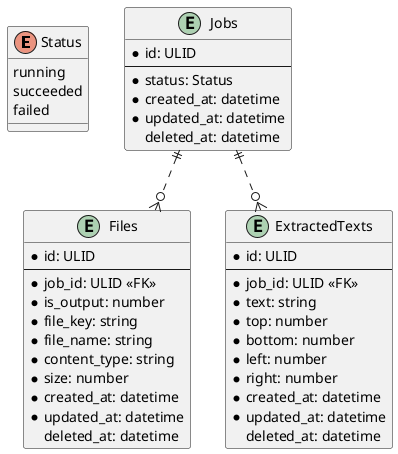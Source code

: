 @startuml

enum Status {
  running
  succeeded
  failed
}

entity Jobs {
  * id: ULID
  --
  * status: Status
  * created_at: datetime
  * updated_at: datetime
    deleted_at: datetime
}

entity Files {
  * id: ULID
  --
  * job_id: ULID <<FK>>
  * is_output: number
  * file_key: string
  * file_name: string
  * content_type: string
  * size: number
  * created_at: datetime
  * updated_at: datetime
    deleted_at: datetime
}

entity ExtractedTexts {
  * id: ULID
  --
  * job_id: ULID <<FK>>
  * text: string
  * top: number
  * bottom: number
  * left: number
  * right: number
  * created_at: datetime
  * updated_at: datetime
    deleted_at: datetime
}

Jobs ||..o{ ExtractedTexts
Jobs ||..o{ Files

@enduml
